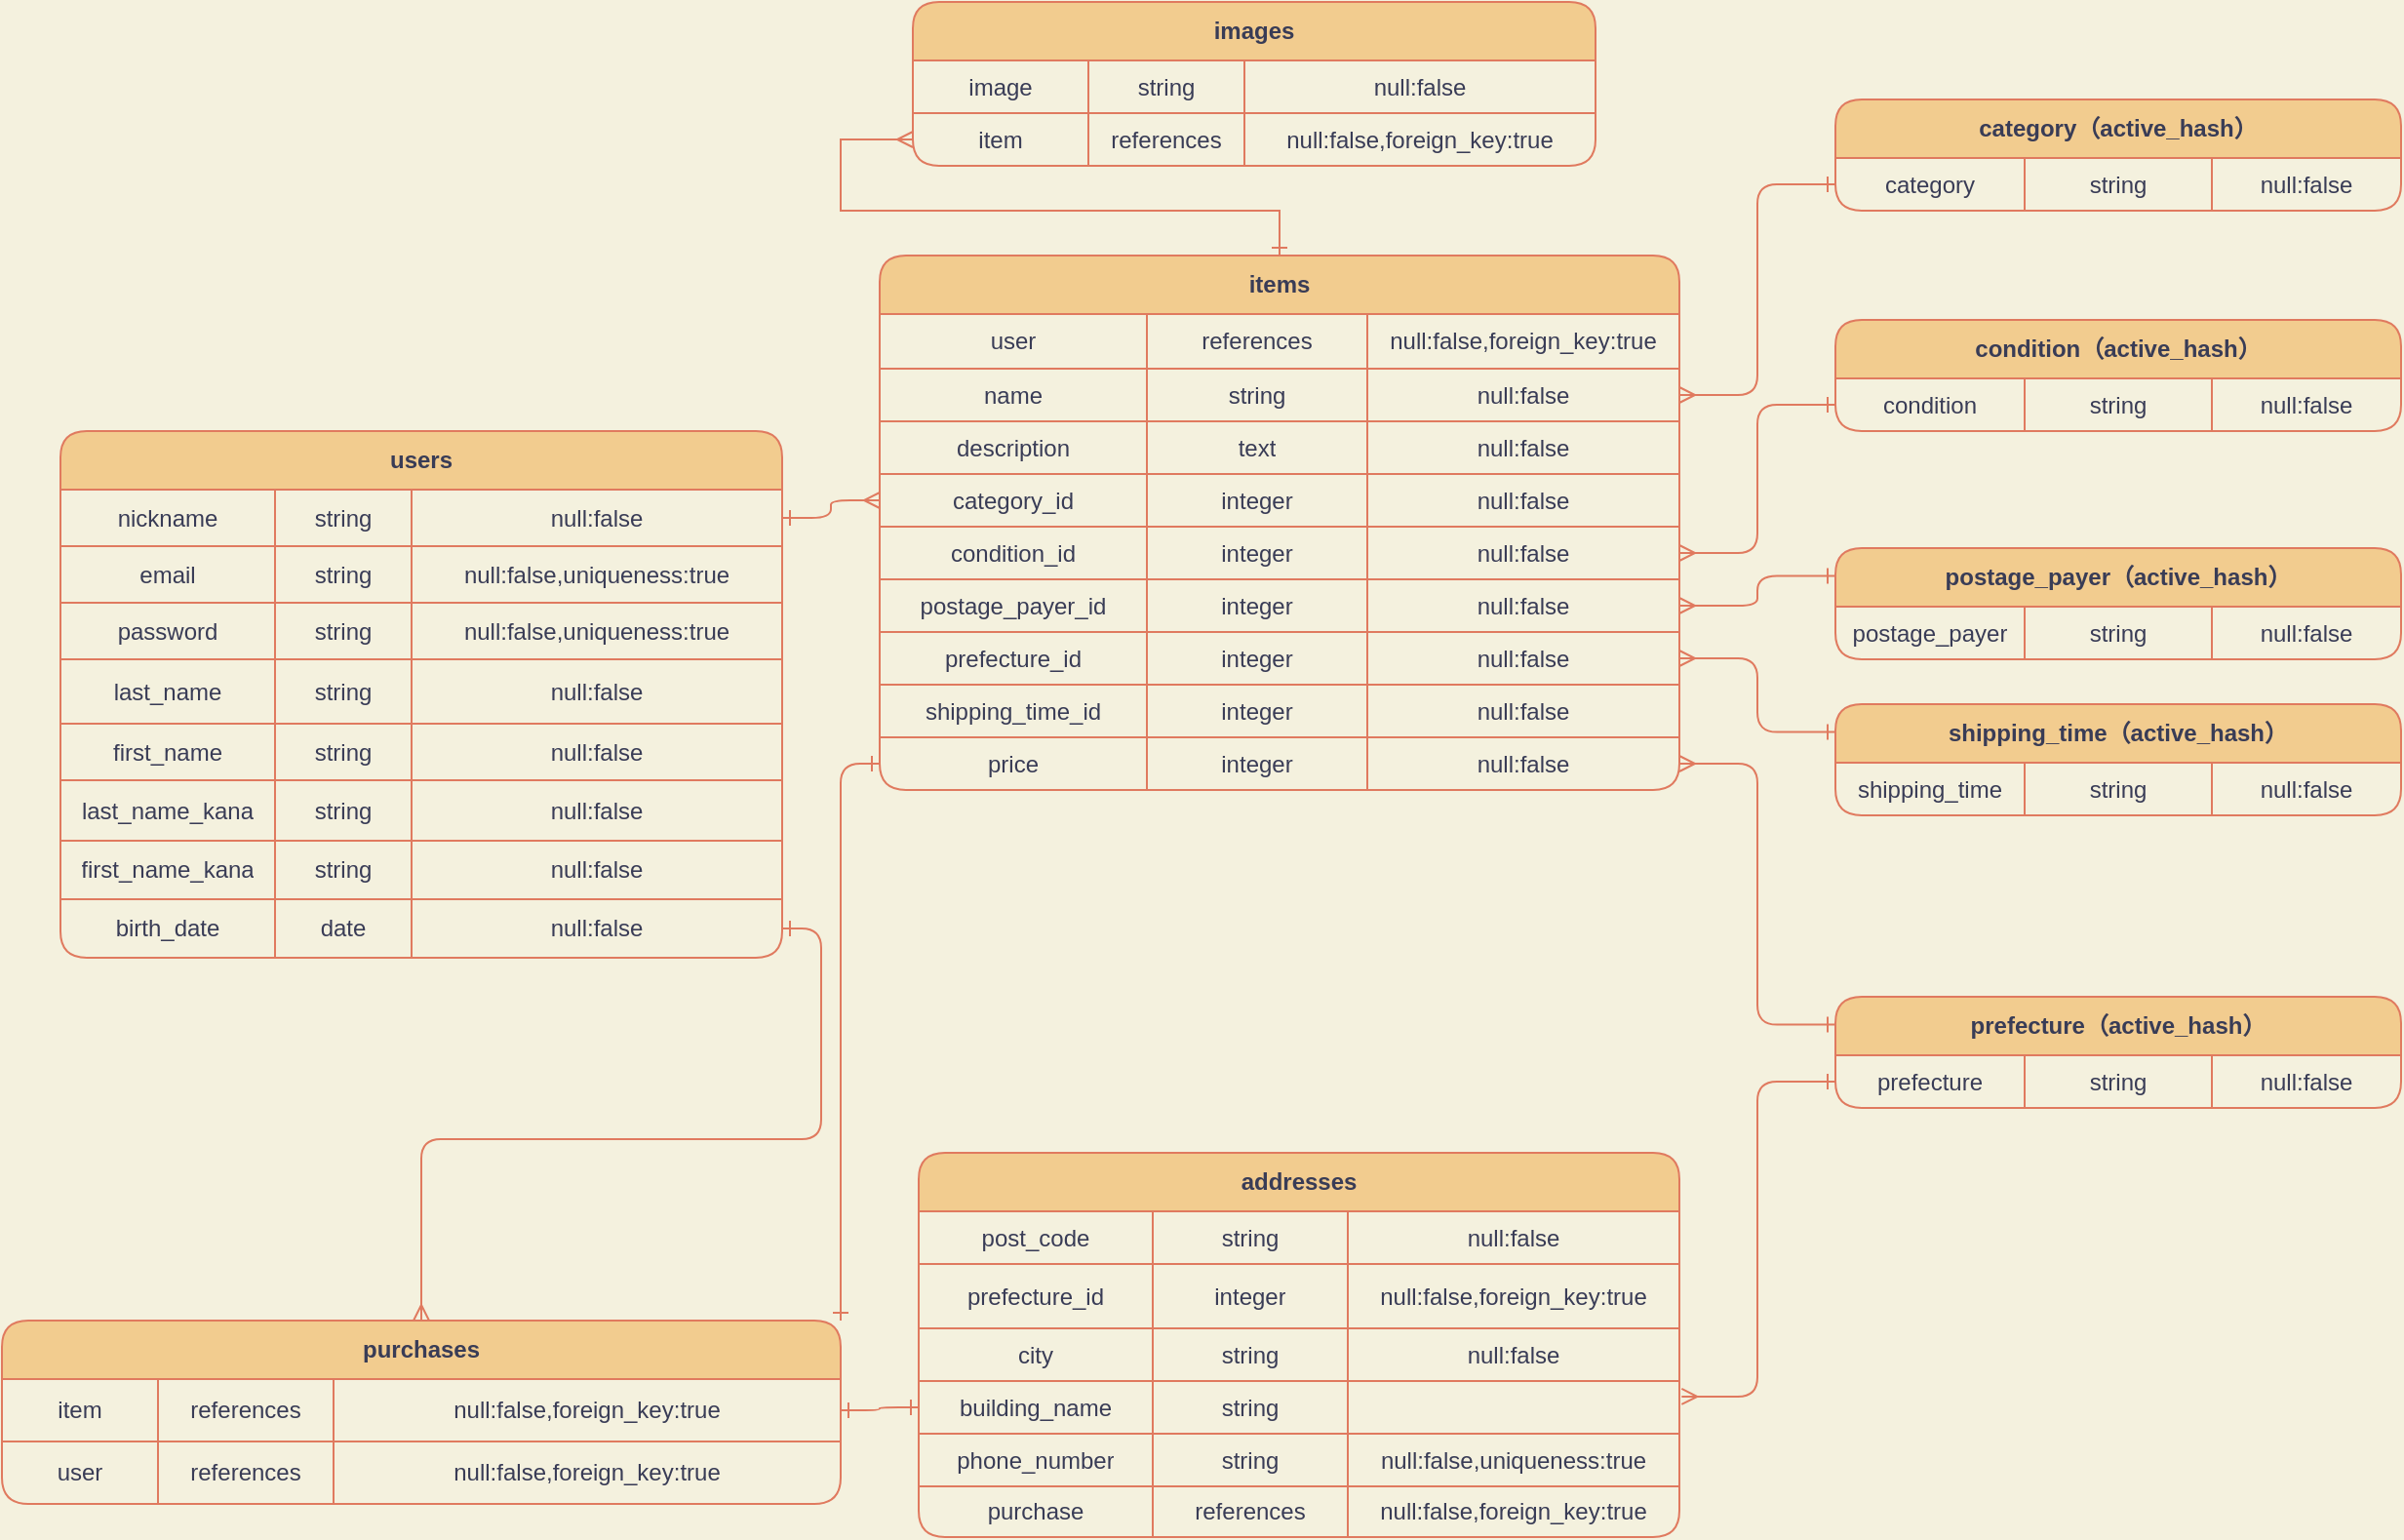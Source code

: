 <mxfile version="13.6.5">
    <diagram id="_agWnU-bZ850hKVddHnj" name="ページ1">
        <mxGraphModel dx="2507" dy="971" grid="1" gridSize="10" guides="1" tooltips="1" connect="1" arrows="1" fold="1" page="1" pageScale="1" pageWidth="827" pageHeight="1169" background="#F4F1DE" math="0" shadow="0">
            <root>
                <mxCell id="0"/>
                <mxCell id="1" parent="0"/>
                <mxCell id="269" style="edgeStyle=orthogonalEdgeStyle;rounded=1;orthogonalLoop=1;jettySize=auto;html=1;exitX=0;exitY=0.25;exitDx=0;exitDy=0;entryX=1;entryY=0.5;entryDx=0;entryDy=0;startArrow=ERone;startFill=0;endArrow=ERmany;endFill=0;labelBackgroundColor=#F4F1DE;strokeColor=#E07A5F;fontColor=#393C56;" parent="1" source="201" edge="1" target="132">
                    <mxGeometry relative="1" as="geometry">
                        <mxPoint x="827" y="443.5" as="targetPoint"/>
                    </mxGeometry>
                </mxCell>
                <mxCell id="2" value="items" style="shape=table;html=1;whiteSpace=wrap;startSize=30;container=1;collapsible=0;childLayout=tableLayout;fontStyle=1;align=center;rounded=1;fillColor=#F2CC8F;strokeColor=#E07A5F;fontColor=#393C56;" parent="1" vertex="1">
                    <mxGeometry x="430" y="210" width="410" height="274" as="geometry"/>
                </mxCell>
                <mxCell id="3" value="" style="shape=partialRectangle;html=1;whiteSpace=wrap;collapsible=0;dropTarget=0;pointerEvents=0;fillColor=none;top=0;left=0;bottom=0;right=0;points=[[0,0.5],[1,0.5]];portConstraint=eastwest;rounded=1;strokeColor=#E07A5F;fontColor=#393C56;" parent="2" vertex="1">
                    <mxGeometry y="30" width="410" height="28" as="geometry"/>
                </mxCell>
                <mxCell id="4" value="user" style="shape=partialRectangle;html=1;whiteSpace=wrap;connectable=0;fillColor=none;top=0;left=0;bottom=0;right=0;overflow=hidden;rounded=1;strokeColor=#E07A5F;fontColor=#393C56;" parent="3" vertex="1">
                    <mxGeometry width="137" height="28" as="geometry"/>
                </mxCell>
                <mxCell id="5" value="references" style="shape=partialRectangle;html=1;whiteSpace=wrap;connectable=0;fillColor=none;top=0;left=0;bottom=0;right=0;overflow=hidden;rounded=1;strokeColor=#E07A5F;fontColor=#393C56;" parent="3" vertex="1">
                    <mxGeometry x="137" width="113" height="28" as="geometry"/>
                </mxCell>
                <mxCell id="6" value="&lt;span&gt;null:false,foreign_key:true&lt;/span&gt;" style="shape=partialRectangle;html=1;whiteSpace=wrap;connectable=0;fillColor=none;top=0;left=0;bottom=0;right=0;overflow=hidden;rounded=1;strokeColor=#E07A5F;fontColor=#393C56;" parent="3" vertex="1">
                    <mxGeometry x="250" width="160" height="28" as="geometry"/>
                </mxCell>
                <mxCell id="7" value="" style="shape=partialRectangle;html=1;whiteSpace=wrap;collapsible=0;dropTarget=0;pointerEvents=0;fillColor=none;top=0;left=0;bottom=0;right=0;points=[[0,0.5],[1,0.5]];portConstraint=eastwest;rounded=1;strokeColor=#E07A5F;fontColor=#393C56;" parent="2" vertex="1">
                    <mxGeometry y="58" width="410" height="27" as="geometry"/>
                </mxCell>
                <mxCell id="8" value="name" style="shape=partialRectangle;html=1;whiteSpace=wrap;connectable=0;fillColor=none;top=0;left=0;bottom=0;right=0;overflow=hidden;rounded=1;strokeColor=#E07A5F;fontColor=#393C56;" parent="7" vertex="1">
                    <mxGeometry width="137" height="27" as="geometry"/>
                </mxCell>
                <mxCell id="9" value="string" style="shape=partialRectangle;html=1;whiteSpace=wrap;connectable=0;fillColor=none;top=0;left=0;bottom=0;right=0;overflow=hidden;rounded=1;strokeColor=#E07A5F;fontColor=#393C56;" parent="7" vertex="1">
                    <mxGeometry x="137" width="113" height="27" as="geometry"/>
                </mxCell>
                <mxCell id="10" value="null:false" style="shape=partialRectangle;html=1;whiteSpace=wrap;connectable=0;fillColor=none;top=0;left=0;bottom=0;right=0;overflow=hidden;rounded=1;strokeColor=#E07A5F;fontColor=#393C56;" parent="7" vertex="1">
                    <mxGeometry x="250" width="160" height="27" as="geometry"/>
                </mxCell>
                <mxCell id="116" value="" style="shape=partialRectangle;html=1;whiteSpace=wrap;collapsible=0;dropTarget=0;pointerEvents=0;fillColor=none;top=0;left=0;bottom=0;right=0;points=[[0,0.5],[1,0.5]];portConstraint=eastwest;rounded=1;strokeColor=#E07A5F;fontColor=#393C56;" parent="2" vertex="1">
                    <mxGeometry y="85" width="410" height="27" as="geometry"/>
                </mxCell>
                <mxCell id="117" value="description" style="shape=partialRectangle;html=1;whiteSpace=wrap;connectable=0;fillColor=none;top=0;left=0;bottom=0;right=0;overflow=hidden;rounded=1;strokeColor=#E07A5F;fontColor=#393C56;" parent="116" vertex="1">
                    <mxGeometry width="137" height="27" as="geometry"/>
                </mxCell>
                <mxCell id="118" value="text" style="shape=partialRectangle;html=1;whiteSpace=wrap;connectable=0;fillColor=none;top=0;left=0;bottom=0;right=0;overflow=hidden;rounded=1;strokeColor=#E07A5F;fontColor=#393C56;" parent="116" vertex="1">
                    <mxGeometry x="137" width="113" height="27" as="geometry"/>
                </mxCell>
                <mxCell id="119" value="null:false" style="shape=partialRectangle;html=1;whiteSpace=wrap;connectable=0;fillColor=none;top=0;left=0;bottom=0;right=0;overflow=hidden;rounded=1;strokeColor=#E07A5F;fontColor=#393C56;" parent="116" vertex="1">
                    <mxGeometry x="250" width="160" height="27" as="geometry"/>
                </mxCell>
                <mxCell id="124" value="" style="shape=partialRectangle;html=1;whiteSpace=wrap;collapsible=0;dropTarget=0;pointerEvents=0;fillColor=none;top=0;left=0;bottom=0;right=0;points=[[0,0.5],[1,0.5]];portConstraint=eastwest;rounded=1;strokeColor=#E07A5F;fontColor=#393C56;" parent="2" vertex="1">
                    <mxGeometry y="112" width="410" height="27" as="geometry"/>
                </mxCell>
                <mxCell id="125" value="category_id" style="shape=partialRectangle;html=1;whiteSpace=wrap;connectable=0;fillColor=none;top=0;left=0;bottom=0;right=0;overflow=hidden;rounded=1;strokeColor=#E07A5F;fontColor=#393C56;" parent="124" vertex="1">
                    <mxGeometry width="137" height="27" as="geometry"/>
                </mxCell>
                <mxCell id="126" value="integer" style="shape=partialRectangle;html=1;whiteSpace=wrap;connectable=0;fillColor=none;top=0;left=0;bottom=0;right=0;overflow=hidden;rounded=1;strokeColor=#E07A5F;fontColor=#393C56;" parent="124" vertex="1">
                    <mxGeometry x="137" width="113" height="27" as="geometry"/>
                </mxCell>
                <mxCell id="127" value="null:false" style="shape=partialRectangle;html=1;whiteSpace=wrap;connectable=0;fillColor=none;top=0;left=0;bottom=0;right=0;overflow=hidden;rounded=1;strokeColor=#E07A5F;fontColor=#393C56;" parent="124" vertex="1">
                    <mxGeometry x="250" width="160" height="27" as="geometry"/>
                </mxCell>
                <mxCell id="128" value="" style="shape=partialRectangle;html=1;whiteSpace=wrap;collapsible=0;dropTarget=0;pointerEvents=0;fillColor=none;top=0;left=0;bottom=0;right=0;points=[[0,0.5],[1,0.5]];portConstraint=eastwest;rounded=1;strokeColor=#E07A5F;fontColor=#393C56;" parent="2" vertex="1">
                    <mxGeometry y="139" width="410" height="27" as="geometry"/>
                </mxCell>
                <mxCell id="129" value="condition_id" style="shape=partialRectangle;html=1;whiteSpace=wrap;connectable=0;fillColor=none;top=0;left=0;bottom=0;right=0;overflow=hidden;rounded=1;strokeColor=#E07A5F;fontColor=#393C56;" parent="128" vertex="1">
                    <mxGeometry width="137" height="27" as="geometry"/>
                </mxCell>
                <mxCell id="130" value="integer" style="shape=partialRectangle;html=1;whiteSpace=wrap;connectable=0;fillColor=none;top=0;left=0;bottom=0;right=0;overflow=hidden;rounded=1;strokeColor=#E07A5F;fontColor=#393C56;" parent="128" vertex="1">
                    <mxGeometry x="137" width="113" height="27" as="geometry"/>
                </mxCell>
                <mxCell id="131" value="null:false" style="shape=partialRectangle;html=1;whiteSpace=wrap;connectable=0;fillColor=none;top=0;left=0;bottom=0;right=0;overflow=hidden;rounded=1;strokeColor=#E07A5F;fontColor=#393C56;" parent="128" vertex="1">
                    <mxGeometry x="250" width="160" height="27" as="geometry"/>
                </mxCell>
                <mxCell id="132" value="" style="shape=partialRectangle;html=1;whiteSpace=wrap;collapsible=0;dropTarget=0;pointerEvents=0;fillColor=none;top=0;left=0;bottom=0;right=0;points=[[0,0.5],[1,0.5]];portConstraint=eastwest;rounded=1;strokeColor=#E07A5F;fontColor=#393C56;" parent="2" vertex="1">
                    <mxGeometry y="166" width="410" height="27" as="geometry"/>
                </mxCell>
                <mxCell id="133" value="postage_payer_id" style="shape=partialRectangle;html=1;whiteSpace=wrap;connectable=0;fillColor=none;top=0;left=0;bottom=0;right=0;overflow=hidden;rounded=1;strokeColor=#E07A5F;fontColor=#393C56;" parent="132" vertex="1">
                    <mxGeometry width="137" height="27" as="geometry"/>
                </mxCell>
                <mxCell id="134" value="integer" style="shape=partialRectangle;html=1;whiteSpace=wrap;connectable=0;fillColor=none;top=0;left=0;bottom=0;right=0;overflow=hidden;rounded=1;strokeColor=#E07A5F;fontColor=#393C56;" parent="132" vertex="1">
                    <mxGeometry x="137" width="113" height="27" as="geometry"/>
                </mxCell>
                <mxCell id="135" value="null:false" style="shape=partialRectangle;html=1;whiteSpace=wrap;connectable=0;fillColor=none;top=0;left=0;bottom=0;right=0;overflow=hidden;rounded=1;strokeColor=#E07A5F;fontColor=#393C56;" parent="132" vertex="1">
                    <mxGeometry x="250" width="160" height="27" as="geometry"/>
                </mxCell>
                <mxCell id="136" value="" style="shape=partialRectangle;html=1;whiteSpace=wrap;collapsible=0;dropTarget=0;pointerEvents=0;fillColor=none;top=0;left=0;bottom=0;right=0;points=[[0,0.5],[1,0.5]];portConstraint=eastwest;rounded=1;strokeColor=#E07A5F;fontColor=#393C56;" parent="2" vertex="1">
                    <mxGeometry y="193" width="410" height="27" as="geometry"/>
                </mxCell>
                <mxCell id="137" value="prefecture_id" style="shape=partialRectangle;html=1;whiteSpace=wrap;connectable=0;fillColor=none;top=0;left=0;bottom=0;right=0;overflow=hidden;rounded=1;strokeColor=#E07A5F;fontColor=#393C56;" parent="136" vertex="1">
                    <mxGeometry width="137" height="27" as="geometry"/>
                </mxCell>
                <mxCell id="138" value="integer" style="shape=partialRectangle;html=1;whiteSpace=wrap;connectable=0;fillColor=none;top=0;left=0;bottom=0;right=0;overflow=hidden;rounded=1;strokeColor=#E07A5F;fontColor=#393C56;" parent="136" vertex="1">
                    <mxGeometry x="137" width="113" height="27" as="geometry"/>
                </mxCell>
                <mxCell id="139" value="null:false" style="shape=partialRectangle;html=1;whiteSpace=wrap;connectable=0;fillColor=none;top=0;left=0;bottom=0;right=0;overflow=hidden;rounded=1;strokeColor=#E07A5F;fontColor=#393C56;" parent="136" vertex="1">
                    <mxGeometry x="250" width="160" height="27" as="geometry"/>
                </mxCell>
                <mxCell id="140" value="" style="shape=partialRectangle;html=1;whiteSpace=wrap;collapsible=0;dropTarget=0;pointerEvents=0;fillColor=none;top=0;left=0;bottom=0;right=0;points=[[0,0.5],[1,0.5]];portConstraint=eastwest;rounded=1;strokeColor=#E07A5F;fontColor=#393C56;" parent="2" vertex="1">
                    <mxGeometry y="220" width="410" height="27" as="geometry"/>
                </mxCell>
                <mxCell id="141" value="shipping_time_id" style="shape=partialRectangle;html=1;whiteSpace=wrap;connectable=0;fillColor=none;top=0;left=0;bottom=0;right=0;overflow=hidden;rounded=1;strokeColor=#E07A5F;fontColor=#393C56;" parent="140" vertex="1">
                    <mxGeometry width="137" height="27" as="geometry"/>
                </mxCell>
                <mxCell id="142" value="integer" style="shape=partialRectangle;html=1;whiteSpace=wrap;connectable=0;fillColor=none;top=0;left=0;bottom=0;right=0;overflow=hidden;rounded=1;strokeColor=#E07A5F;fontColor=#393C56;" parent="140" vertex="1">
                    <mxGeometry x="137" width="113" height="27" as="geometry"/>
                </mxCell>
                <mxCell id="143" value="null:false" style="shape=partialRectangle;html=1;whiteSpace=wrap;connectable=0;fillColor=none;top=0;left=0;bottom=0;right=0;overflow=hidden;rounded=1;strokeColor=#E07A5F;fontColor=#393C56;" parent="140" vertex="1">
                    <mxGeometry x="250" width="160" height="27" as="geometry"/>
                </mxCell>
                <mxCell id="144" value="" style="shape=partialRectangle;html=1;whiteSpace=wrap;collapsible=0;dropTarget=0;pointerEvents=0;fillColor=none;top=0;left=0;bottom=0;right=0;points=[[0,0.5],[1,0.5]];portConstraint=eastwest;rounded=1;strokeColor=#E07A5F;fontColor=#393C56;" parent="2" vertex="1">
                    <mxGeometry y="247" width="410" height="27" as="geometry"/>
                </mxCell>
                <mxCell id="145" value="price" style="shape=partialRectangle;html=1;whiteSpace=wrap;connectable=0;fillColor=none;top=0;left=0;bottom=0;right=0;overflow=hidden;rounded=1;strokeColor=#E07A5F;fontColor=#393C56;" parent="144" vertex="1">
                    <mxGeometry width="137" height="27" as="geometry"/>
                </mxCell>
                <mxCell id="146" value="integer" style="shape=partialRectangle;html=1;whiteSpace=wrap;connectable=0;fillColor=none;top=0;left=0;bottom=0;right=0;overflow=hidden;rounded=1;strokeColor=#E07A5F;fontColor=#393C56;" parent="144" vertex="1">
                    <mxGeometry x="137" width="113" height="27" as="geometry"/>
                </mxCell>
                <mxCell id="147" value="null:false" style="shape=partialRectangle;html=1;whiteSpace=wrap;connectable=0;fillColor=none;top=0;left=0;bottom=0;right=0;overflow=hidden;rounded=1;strokeColor=#E07A5F;fontColor=#393C56;" parent="144" vertex="1">
                    <mxGeometry x="250" width="160" height="27" as="geometry"/>
                </mxCell>
                <mxCell id="165" value="addresses" style="shape=table;html=1;whiteSpace=wrap;startSize=30;container=1;collapsible=0;childLayout=tableLayout;fontStyle=1;align=center;rounded=1;fillColor=#F2CC8F;strokeColor=#E07A5F;fontColor=#393C56;" parent="1" vertex="1">
                    <mxGeometry x="450" y="670" width="390" height="197" as="geometry"/>
                </mxCell>
                <mxCell id="166" value="" style="shape=partialRectangle;html=1;whiteSpace=wrap;collapsible=0;dropTarget=0;pointerEvents=0;fillColor=none;top=0;left=0;bottom=0;right=0;points=[[0,0.5],[1,0.5]];portConstraint=eastwest;rounded=1;strokeColor=#E07A5F;fontColor=#393C56;" parent="165" vertex="1">
                    <mxGeometry y="30" width="390" height="27" as="geometry"/>
                </mxCell>
                <mxCell id="167" value="post_code" style="shape=partialRectangle;html=1;whiteSpace=wrap;connectable=0;fillColor=none;top=0;left=0;bottom=0;right=0;overflow=hidden;rounded=1;strokeColor=#E07A5F;fontColor=#393C56;" parent="166" vertex="1">
                    <mxGeometry width="120" height="27" as="geometry"/>
                </mxCell>
                <mxCell id="168" value="string" style="shape=partialRectangle;html=1;whiteSpace=wrap;connectable=0;fillColor=none;top=0;left=0;bottom=0;right=0;overflow=hidden;rounded=1;strokeColor=#E07A5F;fontColor=#393C56;" parent="166" vertex="1">
                    <mxGeometry x="120" width="100" height="27" as="geometry"/>
                </mxCell>
                <mxCell id="169" value="null:false" style="shape=partialRectangle;html=1;whiteSpace=wrap;connectable=0;fillColor=none;top=0;left=0;bottom=0;right=0;overflow=hidden;rounded=1;strokeColor=#E07A5F;fontColor=#393C56;" parent="166" vertex="1">
                    <mxGeometry x="220" width="170" height="27" as="geometry"/>
                </mxCell>
                <mxCell id="170" value="" style="shape=partialRectangle;html=1;whiteSpace=wrap;collapsible=0;dropTarget=0;pointerEvents=0;fillColor=none;top=0;left=0;bottom=0;right=0;points=[[0,0.5],[1,0.5]];portConstraint=eastwest;rounded=1;strokeColor=#E07A5F;fontColor=#393C56;" parent="165" vertex="1">
                    <mxGeometry y="57" width="390" height="33" as="geometry"/>
                </mxCell>
                <mxCell id="171" value="prefecture_id" style="shape=partialRectangle;html=1;whiteSpace=wrap;connectable=0;fillColor=none;top=0;left=0;bottom=0;right=0;overflow=hidden;rounded=1;strokeColor=#E07A5F;fontColor=#393C56;" parent="170" vertex="1">
                    <mxGeometry width="120" height="33" as="geometry"/>
                </mxCell>
                <mxCell id="172" value="integer" style="shape=partialRectangle;html=1;whiteSpace=wrap;connectable=0;fillColor=none;top=0;left=0;bottom=0;right=0;overflow=hidden;rounded=1;strokeColor=#E07A5F;fontColor=#393C56;" parent="170" vertex="1">
                    <mxGeometry x="120" width="100" height="33" as="geometry"/>
                </mxCell>
                <mxCell id="173" value="&lt;span style=&quot;font-family: &amp;#34;helvetica&amp;#34;&quot;&gt;null:false,foreign_key:true&lt;/span&gt;" style="shape=partialRectangle;html=1;whiteSpace=wrap;connectable=0;fillColor=none;top=0;left=0;bottom=0;right=0;overflow=hidden;rounded=1;strokeColor=#E07A5F;fontColor=#393C56;" parent="170" vertex="1">
                    <mxGeometry x="220" width="170" height="33" as="geometry"/>
                </mxCell>
                <mxCell id="174" value="" style="shape=partialRectangle;html=1;whiteSpace=wrap;collapsible=0;dropTarget=0;pointerEvents=0;fillColor=none;top=0;left=0;bottom=0;right=0;points=[[0,0.5],[1,0.5]];portConstraint=eastwest;rounded=1;strokeColor=#E07A5F;fontColor=#393C56;" parent="165" vertex="1">
                    <mxGeometry y="90" width="390" height="27" as="geometry"/>
                </mxCell>
                <mxCell id="175" value="city" style="shape=partialRectangle;html=1;whiteSpace=wrap;connectable=0;fillColor=none;top=0;left=0;bottom=0;right=0;overflow=hidden;rounded=1;strokeColor=#E07A5F;fontColor=#393C56;" parent="174" vertex="1">
                    <mxGeometry width="120" height="27" as="geometry"/>
                </mxCell>
                <mxCell id="176" value="string" style="shape=partialRectangle;html=1;whiteSpace=wrap;connectable=0;fillColor=none;top=0;left=0;bottom=0;right=0;overflow=hidden;rounded=1;strokeColor=#E07A5F;fontColor=#393C56;" parent="174" vertex="1">
                    <mxGeometry x="120" width="100" height="27" as="geometry"/>
                </mxCell>
                <mxCell id="177" value="null:false" style="shape=partialRectangle;html=1;whiteSpace=wrap;connectable=0;fillColor=none;top=0;left=0;bottom=0;right=0;overflow=hidden;rounded=1;strokeColor=#E07A5F;fontColor=#393C56;" parent="174" vertex="1">
                    <mxGeometry x="220" width="170" height="27" as="geometry"/>
                </mxCell>
                <mxCell id="216" value="" style="shape=partialRectangle;html=1;whiteSpace=wrap;collapsible=0;dropTarget=0;pointerEvents=0;fillColor=none;top=0;left=0;bottom=0;right=0;points=[[0,0.5],[1,0.5]];portConstraint=eastwest;rounded=1;strokeColor=#E07A5F;fontColor=#393C56;" parent="165" vertex="1">
                    <mxGeometry y="117" width="390" height="27" as="geometry"/>
                </mxCell>
                <mxCell id="217" value="building_name" style="shape=partialRectangle;html=1;whiteSpace=wrap;connectable=0;fillColor=none;top=0;left=0;bottom=0;right=0;overflow=hidden;rounded=1;strokeColor=#E07A5F;fontColor=#393C56;" parent="216" vertex="1">
                    <mxGeometry width="120" height="27" as="geometry"/>
                </mxCell>
                <mxCell id="218" value="string" style="shape=partialRectangle;html=1;whiteSpace=wrap;connectable=0;fillColor=none;top=0;left=0;bottom=0;right=0;overflow=hidden;rounded=1;strokeColor=#E07A5F;fontColor=#393C56;" parent="216" vertex="1">
                    <mxGeometry x="120" width="100" height="27" as="geometry"/>
                </mxCell>
                <mxCell id="219" value="" style="shape=partialRectangle;html=1;whiteSpace=wrap;connectable=0;fillColor=none;top=0;left=0;bottom=0;right=0;overflow=hidden;rounded=1;strokeColor=#E07A5F;fontColor=#393C56;" parent="216" vertex="1">
                    <mxGeometry x="220" width="170" height="27" as="geometry"/>
                </mxCell>
                <mxCell id="237" value="" style="shape=partialRectangle;html=1;whiteSpace=wrap;collapsible=0;dropTarget=0;pointerEvents=0;fillColor=none;top=0;left=0;bottom=0;right=0;points=[[0,0.5],[1,0.5]];portConstraint=eastwest;rounded=1;strokeColor=#E07A5F;fontColor=#393C56;" parent="165" vertex="1">
                    <mxGeometry y="144" width="390" height="27" as="geometry"/>
                </mxCell>
                <mxCell id="238" value="phone_number" style="shape=partialRectangle;html=1;whiteSpace=wrap;connectable=0;fillColor=none;top=0;left=0;bottom=0;right=0;overflow=hidden;rounded=1;strokeColor=#E07A5F;fontColor=#393C56;" parent="237" vertex="1">
                    <mxGeometry width="120" height="27" as="geometry"/>
                </mxCell>
                <mxCell id="239" value="string" style="shape=partialRectangle;html=1;whiteSpace=wrap;connectable=0;fillColor=none;top=0;left=0;bottom=0;right=0;overflow=hidden;rounded=1;strokeColor=#E07A5F;fontColor=#393C56;" parent="237" vertex="1">
                    <mxGeometry x="120" width="100" height="27" as="geometry"/>
                </mxCell>
                <mxCell id="240" value="&lt;span&gt;null:false,uniqueness:true&lt;/span&gt;" style="shape=partialRectangle;html=1;whiteSpace=wrap;connectable=0;fillColor=none;top=0;left=0;bottom=0;right=0;overflow=hidden;rounded=1;strokeColor=#E07A5F;fontColor=#393C56;" parent="237" vertex="1">
                    <mxGeometry x="220" width="170" height="27" as="geometry"/>
                </mxCell>
                <mxCell id="241" value="" style="shape=partialRectangle;html=1;whiteSpace=wrap;collapsible=0;dropTarget=0;pointerEvents=0;fillColor=none;top=0;left=0;bottom=0;right=0;points=[[0,0.5],[1,0.5]];portConstraint=eastwest;rounded=1;strokeColor=#E07A5F;fontColor=#393C56;" parent="165" vertex="1">
                    <mxGeometry y="171" width="390" height="26" as="geometry"/>
                </mxCell>
                <mxCell id="242" value="purchase" style="shape=partialRectangle;html=1;whiteSpace=wrap;connectable=0;fillColor=none;top=0;left=0;bottom=0;right=0;overflow=hidden;rounded=1;strokeColor=#E07A5F;fontColor=#393C56;" parent="241" vertex="1">
                    <mxGeometry width="120" height="26" as="geometry"/>
                </mxCell>
                <mxCell id="243" value="references" style="shape=partialRectangle;html=1;whiteSpace=wrap;connectable=0;fillColor=none;top=0;left=0;bottom=0;right=0;overflow=hidden;rounded=1;strokeColor=#E07A5F;fontColor=#393C56;" parent="241" vertex="1">
                    <mxGeometry x="120" width="100" height="26" as="geometry"/>
                </mxCell>
                <mxCell id="244" value="&lt;span&gt;null:false,foreign_key:true&lt;/span&gt;" style="shape=partialRectangle;html=1;whiteSpace=wrap;connectable=0;fillColor=none;top=0;left=0;bottom=0;right=0;overflow=hidden;rounded=1;strokeColor=#E07A5F;fontColor=#393C56;" parent="241" vertex="1">
                    <mxGeometry x="220" width="170" height="26" as="geometry"/>
                </mxCell>
                <mxCell id="270" style="edgeStyle=orthogonalEdgeStyle;rounded=1;orthogonalLoop=1;jettySize=auto;html=1;exitX=0;exitY=0.25;exitDx=0;exitDy=0;entryX=1;entryY=0.5;entryDx=0;entryDy=0;startArrow=ERone;startFill=0;endArrow=ERmany;endFill=0;labelBackgroundColor=#F4F1DE;strokeColor=#E07A5F;fontColor=#393C56;" parent="1" source="211" target="136" edge="1">
                    <mxGeometry relative="1" as="geometry"/>
                </mxCell>
                <mxCell id="268" style="edgeStyle=orthogonalEdgeStyle;rounded=1;orthogonalLoop=1;jettySize=auto;html=1;exitX=0;exitY=0.25;exitDx=0;exitDy=0;entryX=1;entryY=0.5;entryDx=0;entryDy=0;startArrow=ERone;startFill=0;endArrow=ERmany;endFill=0;labelBackgroundColor=#F4F1DE;strokeColor=#E07A5F;fontColor=#393C56;" parent="1" source="206" target="144" edge="1">
                    <mxGeometry relative="1" as="geometry"/>
                </mxCell>
                <mxCell id="252" style="edgeStyle=orthogonalEdgeStyle;orthogonalLoop=1;jettySize=auto;html=1;exitX=0;exitY=0.5;exitDx=0;exitDy=0;entryX=1.003;entryY=0.296;entryDx=0;entryDy=0;entryPerimeter=0;startArrow=ERone;startFill=0;endArrow=ERmany;endFill=0;labelBackgroundColor=#F4F1DE;strokeColor=#E07A5F;fontColor=#393C56;" parent="1" source="207" target="216" edge="1">
                    <mxGeometry relative="1" as="geometry"/>
                </mxCell>
                <mxCell id="256" style="edgeStyle=orthogonalEdgeStyle;orthogonalLoop=1;jettySize=auto;html=1;exitX=0;exitY=0.5;exitDx=0;exitDy=0;startArrow=ERone;startFill=0;endArrow=ERmany;endFill=0;labelBackgroundColor=#F4F1DE;strokeColor=#E07A5F;fontColor=#393C56;" parent="1" source="179" target="7" edge="1">
                    <mxGeometry relative="1" as="geometry"/>
                </mxCell>
                <mxCell id="456" style="edgeStyle=orthogonalEdgeStyle;rounded=0;orthogonalLoop=1;jettySize=auto;html=1;exitX=0.5;exitY=0;exitDx=0;exitDy=0;entryX=0;entryY=0.5;entryDx=0;entryDy=0;startArrow=ERone;startFill=0;endArrow=ERmany;endFill=0;labelBackgroundColor=#F4F1DE;strokeColor=#E07A5F;fontColor=#393C56;" edge="1" parent="1" source="2" target="448">
                    <mxGeometry relative="1" as="geometry"/>
                </mxCell>
                <mxCell id="258" style="edgeStyle=orthogonalEdgeStyle;orthogonalLoop=1;jettySize=auto;html=1;exitX=0;exitY=0.5;exitDx=0;exitDy=0;entryX=1;entryY=0.5;entryDx=0;entryDy=0;startArrow=ERone;startFill=0;endArrow=ERmany;endFill=0;labelBackgroundColor=#F4F1DE;strokeColor=#E07A5F;fontColor=#393C56;" parent="1" source="197" target="128" edge="1">
                    <mxGeometry relative="1" as="geometry"/>
                </mxCell>
                <mxCell id="259" style="edgeStyle=orthogonalEdgeStyle;orthogonalLoop=1;jettySize=auto;html=1;exitX=1;exitY=0.5;exitDx=0;exitDy=0;entryX=0;entryY=0.5;entryDx=0;entryDy=0;startArrow=ERone;startFill=0;endArrow=ERmany;endFill=0;labelBackgroundColor=#F4F1DE;strokeColor=#E07A5F;fontColor=#393C56;" parent="1" source="29" target="124" edge="1">
                    <mxGeometry relative="1" as="geometry"/>
                </mxCell>
                <mxCell id="265" style="edgeStyle=orthogonalEdgeStyle;rounded=1;orthogonalLoop=1;jettySize=auto;html=1;exitX=1;exitY=0.5;exitDx=0;exitDy=0;startArrow=ERone;startFill=0;endArrow=ERone;endFill=0;labelBackgroundColor=#F4F1DE;strokeColor=#E07A5F;fontColor=#393C56;" parent="1" source="16" target="216" edge="1">
                    <mxGeometry relative="1" as="geometry"/>
                </mxCell>
                <mxCell id="267" style="edgeStyle=orthogonalEdgeStyle;rounded=1;orthogonalLoop=1;jettySize=auto;html=1;exitX=1;exitY=0.5;exitDx=0;exitDy=0;entryX=0.5;entryY=0;entryDx=0;entryDy=0;startArrow=ERone;startFill=0;endArrow=ERmany;endFill=0;labelBackgroundColor=#F4F1DE;strokeColor=#E07A5F;fontColor=#393C56;" parent="1" source="78" target="15" edge="1">
                    <mxGeometry relative="1" as="geometry"/>
                </mxCell>
                <mxCell id="206" value="prefecture（active_hash）" style="shape=table;html=1;whiteSpace=wrap;startSize=30;container=1;collapsible=0;childLayout=tableLayout;fontStyle=1;align=center;rounded=1;fillColor=#F2CC8F;strokeColor=#E07A5F;fontColor=#393C56;" parent="1" vertex="1">
                    <mxGeometry x="920" y="590" width="290" height="57" as="geometry"/>
                </mxCell>
                <mxCell id="207" value="" style="shape=partialRectangle;html=1;whiteSpace=wrap;collapsible=0;dropTarget=0;pointerEvents=0;fillColor=none;top=0;left=0;bottom=0;right=0;points=[[0,0.5],[1,0.5]];portConstraint=eastwest;rounded=1;strokeColor=#E07A5F;fontColor=#393C56;" parent="206" vertex="1">
                    <mxGeometry y="30" width="290" height="27" as="geometry"/>
                </mxCell>
                <mxCell id="208" value="prefecture" style="shape=partialRectangle;html=1;whiteSpace=wrap;connectable=0;fillColor=none;top=0;left=0;bottom=0;right=0;overflow=hidden;rounded=1;strokeColor=#E07A5F;fontColor=#393C56;" parent="207" vertex="1">
                    <mxGeometry width="97" height="27" as="geometry"/>
                </mxCell>
                <mxCell id="209" value="string" style="shape=partialRectangle;html=1;whiteSpace=wrap;connectable=0;fillColor=none;top=0;left=0;bottom=0;right=0;overflow=hidden;rounded=1;strokeColor=#E07A5F;fontColor=#393C56;" parent="207" vertex="1">
                    <mxGeometry x="97" width="96" height="27" as="geometry"/>
                </mxCell>
                <mxCell id="210" value="null:false" style="shape=partialRectangle;html=1;whiteSpace=wrap;connectable=0;fillColor=none;top=0;left=0;bottom=0;right=0;overflow=hidden;rounded=1;strokeColor=#E07A5F;fontColor=#393C56;" parent="207" vertex="1">
                    <mxGeometry x="193" width="97" height="27" as="geometry"/>
                </mxCell>
                <mxCell id="273" style="edgeStyle=orthogonalEdgeStyle;rounded=1;orthogonalLoop=1;jettySize=auto;html=1;exitX=0;exitY=0.5;exitDx=0;exitDy=0;entryX=1;entryY=0;entryDx=0;entryDy=0;startArrow=ERone;startFill=0;endArrow=ERone;endFill=0;labelBackgroundColor=#F4F1DE;strokeColor=#E07A5F;fontColor=#393C56;" parent="1" source="144" target="15" edge="1">
                    <mxGeometry relative="1" as="geometry"/>
                </mxCell>
                <mxCell id="443" value="images" style="shape=table;html=1;whiteSpace=wrap;startSize=30;container=1;collapsible=0;childLayout=tableLayout;fontStyle=1;align=center;rounded=1;fillColor=#F2CC8F;strokeColor=#E07A5F;fontColor=#393C56;" vertex="1" parent="1">
                    <mxGeometry x="447" y="80" width="350" height="84" as="geometry"/>
                </mxCell>
                <mxCell id="444" value="" style="shape=partialRectangle;html=1;whiteSpace=wrap;collapsible=0;dropTarget=0;pointerEvents=0;fillColor=none;top=0;left=0;bottom=0;right=0;points=[[0,0.5],[1,0.5]];portConstraint=eastwest;rounded=1;strokeColor=#E07A5F;fontColor=#393C56;" vertex="1" parent="443">
                    <mxGeometry y="30" width="350" height="27" as="geometry"/>
                </mxCell>
                <mxCell id="445" value="image" style="shape=partialRectangle;html=1;whiteSpace=wrap;connectable=0;fillColor=none;top=0;left=0;bottom=0;right=0;overflow=hidden;rounded=1;strokeColor=#E07A5F;fontColor=#393C56;" vertex="1" parent="444">
                    <mxGeometry width="90" height="27" as="geometry"/>
                </mxCell>
                <mxCell id="446" value="string" style="shape=partialRectangle;html=1;whiteSpace=wrap;connectable=0;fillColor=none;top=0;left=0;bottom=0;right=0;overflow=hidden;rounded=1;strokeColor=#E07A5F;fontColor=#393C56;" vertex="1" parent="444">
                    <mxGeometry x="90" width="80" height="27" as="geometry"/>
                </mxCell>
                <mxCell id="447" value="null:false" style="shape=partialRectangle;html=1;whiteSpace=wrap;connectable=0;fillColor=none;top=0;left=0;bottom=0;right=0;overflow=hidden;rounded=1;strokeColor=#E07A5F;fontColor=#393C56;" vertex="1" parent="444">
                    <mxGeometry x="170" width="180" height="27" as="geometry"/>
                </mxCell>
                <mxCell id="448" value="" style="shape=partialRectangle;html=1;whiteSpace=wrap;collapsible=0;dropTarget=0;pointerEvents=0;fillColor=none;top=0;left=0;bottom=0;right=0;points=[[0,0.5],[1,0.5]];portConstraint=eastwest;rounded=1;strokeColor=#E07A5F;fontColor=#393C56;" vertex="1" parent="443">
                    <mxGeometry y="57" width="350" height="27" as="geometry"/>
                </mxCell>
                <mxCell id="449" value="item" style="shape=partialRectangle;html=1;whiteSpace=wrap;connectable=0;fillColor=none;top=0;left=0;bottom=0;right=0;overflow=hidden;rounded=1;strokeColor=#E07A5F;fontColor=#393C56;" vertex="1" parent="448">
                    <mxGeometry width="90" height="27" as="geometry"/>
                </mxCell>
                <mxCell id="450" value="references" style="shape=partialRectangle;html=1;whiteSpace=wrap;connectable=0;fillColor=none;top=0;left=0;bottom=0;right=0;overflow=hidden;rounded=1;strokeColor=#E07A5F;fontColor=#393C56;" vertex="1" parent="448">
                    <mxGeometry x="90" width="80" height="27" as="geometry"/>
                </mxCell>
                <mxCell id="451" value="&lt;span&gt;null:false,foreign_key:true&lt;br&gt;&lt;/span&gt;" style="shape=partialRectangle;html=1;whiteSpace=wrap;connectable=0;fillColor=none;top=0;left=0;bottom=0;right=0;overflow=hidden;rounded=1;strokeColor=#E07A5F;fontColor=#393C56;" vertex="1" parent="448">
                    <mxGeometry x="170" width="180" height="27" as="geometry"/>
                </mxCell>
                <mxCell id="15" value="purchases" style="shape=table;html=1;whiteSpace=wrap;startSize=30;container=1;collapsible=0;childLayout=tableLayout;fontStyle=1;align=center;rounded=1;fillColor=#F2CC8F;strokeColor=#E07A5F;fontColor=#393C56;" parent="1" vertex="1">
                    <mxGeometry x="-20" y="756" width="430" height="94" as="geometry"/>
                </mxCell>
                <mxCell id="16" value="" style="shape=partialRectangle;html=1;whiteSpace=wrap;collapsible=0;dropTarget=0;pointerEvents=0;fillColor=none;top=0;left=0;bottom=0;right=0;points=[[0,0.5],[1,0.5]];portConstraint=eastwest;rounded=1;strokeColor=#E07A5F;fontColor=#393C56;" parent="15" vertex="1">
                    <mxGeometry y="30" width="430" height="32" as="geometry"/>
                </mxCell>
                <mxCell id="17" value="item" style="shape=partialRectangle;html=1;whiteSpace=wrap;connectable=0;fillColor=none;top=0;left=0;bottom=0;right=0;overflow=hidden;rounded=1;strokeColor=#E07A5F;fontColor=#393C56;" parent="16" vertex="1">
                    <mxGeometry width="80" height="32" as="geometry"/>
                </mxCell>
                <mxCell id="18" value="references" style="shape=partialRectangle;html=1;whiteSpace=wrap;connectable=0;fillColor=none;top=0;left=0;bottom=0;right=0;overflow=hidden;rounded=1;strokeColor=#E07A5F;fontColor=#393C56;" parent="16" vertex="1">
                    <mxGeometry x="80" width="90" height="32" as="geometry"/>
                </mxCell>
                <mxCell id="19" value="null:false,foreign_key:true" style="shape=partialRectangle;html=1;whiteSpace=wrap;connectable=0;fillColor=none;top=0;left=0;bottom=0;right=0;overflow=hidden;rounded=1;strokeColor=#E07A5F;fontColor=#393C56;" parent="16" vertex="1">
                    <mxGeometry x="170" width="260" height="32" as="geometry"/>
                </mxCell>
                <mxCell id="112" value="" style="shape=partialRectangle;html=1;whiteSpace=wrap;collapsible=0;dropTarget=0;pointerEvents=0;fillColor=none;top=0;left=0;bottom=0;right=0;points=[[0,0.5],[1,0.5]];portConstraint=eastwest;rounded=1;strokeColor=#E07A5F;fontColor=#393C56;" parent="15" vertex="1">
                    <mxGeometry y="62" width="430" height="32" as="geometry"/>
                </mxCell>
                <mxCell id="113" value="user" style="shape=partialRectangle;html=1;whiteSpace=wrap;connectable=0;fillColor=none;top=0;left=0;bottom=0;right=0;overflow=hidden;rounded=1;strokeColor=#E07A5F;fontColor=#393C56;" parent="112" vertex="1">
                    <mxGeometry width="80" height="32" as="geometry"/>
                </mxCell>
                <mxCell id="114" value="references" style="shape=partialRectangle;html=1;whiteSpace=wrap;connectable=0;fillColor=none;top=0;left=0;bottom=0;right=0;overflow=hidden;rounded=1;strokeColor=#E07A5F;fontColor=#393C56;" parent="112" vertex="1">
                    <mxGeometry x="80" width="90" height="32" as="geometry"/>
                </mxCell>
                <mxCell id="115" value="null:false,foreign_key:true" style="shape=partialRectangle;html=1;whiteSpace=wrap;connectable=0;fillColor=none;top=0;left=0;bottom=0;right=0;overflow=hidden;rounded=1;strokeColor=#E07A5F;fontColor=#393C56;" parent="112" vertex="1">
                    <mxGeometry x="170" width="260" height="32" as="geometry"/>
                </mxCell>
                <mxCell id="28" value="users" style="shape=table;html=1;whiteSpace=wrap;startSize=30;container=1;collapsible=0;childLayout=tableLayout;fontStyle=1;align=center;rounded=1;fillColor=#F2CC8F;strokeColor=#E07A5F;fontColor=#393C56;" parent="1" vertex="1">
                    <mxGeometry x="10" y="300" width="370" height="270" as="geometry"/>
                </mxCell>
                <mxCell id="29" value="" style="shape=partialRectangle;html=1;whiteSpace=wrap;collapsible=0;dropTarget=0;pointerEvents=0;fillColor=none;top=0;left=0;bottom=0;right=0;points=[[0,0.5],[1,0.5]];portConstraint=eastwest;rounded=1;strokeColor=#E07A5F;fontColor=#393C56;" parent="28" vertex="1">
                    <mxGeometry y="30" width="370" height="29" as="geometry"/>
                </mxCell>
                <mxCell id="30" value="nickname" style="shape=partialRectangle;html=1;whiteSpace=wrap;connectable=0;fillColor=none;top=0;left=0;bottom=0;right=0;overflow=hidden;rounded=1;strokeColor=#E07A5F;fontColor=#393C56;" parent="29" vertex="1">
                    <mxGeometry width="110" height="29" as="geometry"/>
                </mxCell>
                <mxCell id="31" value="string" style="shape=partialRectangle;html=1;whiteSpace=wrap;connectable=0;fillColor=none;top=0;left=0;bottom=0;right=0;overflow=hidden;rounded=1;strokeColor=#E07A5F;fontColor=#393C56;" parent="29" vertex="1">
                    <mxGeometry x="110" width="70" height="29" as="geometry"/>
                </mxCell>
                <mxCell id="32" value="null:false" style="shape=partialRectangle;html=1;whiteSpace=wrap;connectable=0;fillColor=none;top=0;left=0;bottom=0;right=0;overflow=hidden;rounded=1;strokeColor=#E07A5F;fontColor=#393C56;" parent="29" vertex="1">
                    <mxGeometry x="180" width="190" height="29" as="geometry"/>
                </mxCell>
                <mxCell id="33" value="" style="shape=partialRectangle;html=1;whiteSpace=wrap;collapsible=0;dropTarget=0;pointerEvents=0;fillColor=none;top=0;left=0;bottom=0;right=0;points=[[0,0.5],[1,0.5]];portConstraint=eastwest;rounded=1;strokeColor=#E07A5F;fontColor=#393C56;" parent="28" vertex="1">
                    <mxGeometry y="59" width="370" height="29" as="geometry"/>
                </mxCell>
                <mxCell id="34" value="email" style="shape=partialRectangle;html=1;whiteSpace=wrap;connectable=0;fillColor=none;top=0;left=0;bottom=0;right=0;overflow=hidden;rounded=1;strokeColor=#E07A5F;fontColor=#393C56;" parent="33" vertex="1">
                    <mxGeometry width="110" height="29" as="geometry"/>
                </mxCell>
                <mxCell id="35" value="string" style="shape=partialRectangle;html=1;whiteSpace=wrap;connectable=0;fillColor=none;top=0;left=0;bottom=0;right=0;overflow=hidden;rounded=1;strokeColor=#E07A5F;fontColor=#393C56;" parent="33" vertex="1">
                    <mxGeometry x="110" width="70" height="29" as="geometry"/>
                </mxCell>
                <mxCell id="36" value="null:false,uniqueness:true" style="shape=partialRectangle;html=1;whiteSpace=wrap;connectable=0;fillColor=none;top=0;left=0;bottom=0;right=0;overflow=hidden;rounded=1;strokeColor=#E07A5F;fontColor=#393C56;" parent="33" vertex="1">
                    <mxGeometry x="180" width="190" height="29" as="geometry"/>
                </mxCell>
                <mxCell id="37" value="" style="shape=partialRectangle;html=1;whiteSpace=wrap;collapsible=0;dropTarget=0;pointerEvents=0;fillColor=none;top=0;left=0;bottom=0;right=0;points=[[0,0.5],[1,0.5]];portConstraint=eastwest;rounded=1;strokeColor=#E07A5F;fontColor=#393C56;" parent="28" vertex="1">
                    <mxGeometry y="88" width="370" height="29" as="geometry"/>
                </mxCell>
                <mxCell id="38" value="password" style="shape=partialRectangle;html=1;whiteSpace=wrap;connectable=0;fillColor=none;top=0;left=0;bottom=0;right=0;overflow=hidden;rounded=1;strokeColor=#E07A5F;fontColor=#393C56;" parent="37" vertex="1">
                    <mxGeometry width="110" height="29" as="geometry"/>
                </mxCell>
                <mxCell id="39" value="string" style="shape=partialRectangle;html=1;whiteSpace=wrap;connectable=0;fillColor=none;top=0;left=0;bottom=0;right=0;overflow=hidden;rounded=1;strokeColor=#E07A5F;fontColor=#393C56;" parent="37" vertex="1">
                    <mxGeometry x="110" width="70" height="29" as="geometry"/>
                </mxCell>
                <mxCell id="40" value="&lt;span&gt;null:false,uniqueness:true&lt;/span&gt;" style="shape=partialRectangle;html=1;whiteSpace=wrap;connectable=0;fillColor=none;top=0;left=0;bottom=0;right=0;overflow=hidden;rounded=1;strokeColor=#E07A5F;fontColor=#393C56;" parent="37" vertex="1">
                    <mxGeometry x="180" width="190" height="29" as="geometry"/>
                </mxCell>
                <mxCell id="41" value="" style="shape=partialRectangle;html=1;whiteSpace=wrap;collapsible=0;dropTarget=0;pointerEvents=0;fillColor=none;top=0;left=0;bottom=0;right=0;points=[[0,0.5],[1,0.5]];portConstraint=eastwest;rounded=1;strokeColor=#E07A5F;fontColor=#393C56;" parent="28" vertex="1">
                    <mxGeometry y="117" width="370" height="33" as="geometry"/>
                </mxCell>
                <mxCell id="42" value="last_name" style="shape=partialRectangle;html=1;whiteSpace=wrap;connectable=0;fillColor=none;top=0;left=0;bottom=0;right=0;overflow=hidden;rounded=1;strokeColor=#E07A5F;fontColor=#393C56;" parent="41" vertex="1">
                    <mxGeometry width="110" height="33" as="geometry"/>
                </mxCell>
                <mxCell id="43" value="string" style="shape=partialRectangle;html=1;whiteSpace=wrap;connectable=0;fillColor=none;top=0;left=0;bottom=0;right=0;overflow=hidden;rounded=1;strokeColor=#E07A5F;fontColor=#393C56;" parent="41" vertex="1">
                    <mxGeometry x="110" width="70" height="33" as="geometry"/>
                </mxCell>
                <mxCell id="44" value="null:false" style="shape=partialRectangle;html=1;whiteSpace=wrap;connectable=0;fillColor=none;top=0;left=0;bottom=0;right=0;overflow=hidden;rounded=1;strokeColor=#E07A5F;fontColor=#393C56;" parent="41" vertex="1">
                    <mxGeometry x="180" width="190" height="33" as="geometry"/>
                </mxCell>
                <mxCell id="45" value="" style="shape=partialRectangle;html=1;whiteSpace=wrap;collapsible=0;dropTarget=0;pointerEvents=0;fillColor=none;top=0;left=0;bottom=0;right=0;points=[[0,0.5],[1,0.5]];portConstraint=eastwest;rounded=1;strokeColor=#E07A5F;fontColor=#393C56;" parent="28" vertex="1">
                    <mxGeometry y="150" width="370" height="29" as="geometry"/>
                </mxCell>
                <mxCell id="46" value="first_name" style="shape=partialRectangle;html=1;whiteSpace=wrap;connectable=0;fillColor=none;top=0;left=0;bottom=0;right=0;overflow=hidden;rounded=1;strokeColor=#E07A5F;fontColor=#393C56;" parent="45" vertex="1">
                    <mxGeometry width="110" height="29" as="geometry"/>
                </mxCell>
                <mxCell id="47" value="string" style="shape=partialRectangle;html=1;whiteSpace=wrap;connectable=0;fillColor=none;top=0;left=0;bottom=0;right=0;overflow=hidden;rounded=1;strokeColor=#E07A5F;fontColor=#393C56;" parent="45" vertex="1">
                    <mxGeometry x="110" width="70" height="29" as="geometry"/>
                </mxCell>
                <mxCell id="48" value="null:false" style="shape=partialRectangle;html=1;whiteSpace=wrap;connectable=0;fillColor=none;top=0;left=0;bottom=0;right=0;overflow=hidden;rounded=1;strokeColor=#E07A5F;fontColor=#393C56;" parent="45" vertex="1">
                    <mxGeometry x="180" width="190" height="29" as="geometry"/>
                </mxCell>
                <mxCell id="70" value="" style="shape=partialRectangle;html=1;whiteSpace=wrap;collapsible=0;dropTarget=0;pointerEvents=0;fillColor=none;top=0;left=0;bottom=0;right=0;points=[[0,0.5],[1,0.5]];portConstraint=eastwest;rounded=1;strokeColor=#E07A5F;fontColor=#393C56;" parent="28" vertex="1">
                    <mxGeometry y="179" width="370" height="31" as="geometry"/>
                </mxCell>
                <mxCell id="71" value="last_name_kana" style="shape=partialRectangle;html=1;whiteSpace=wrap;connectable=0;fillColor=none;top=0;left=0;bottom=0;right=0;overflow=hidden;rounded=1;strokeColor=#E07A5F;fontColor=#393C56;" parent="70" vertex="1">
                    <mxGeometry width="110" height="31" as="geometry"/>
                </mxCell>
                <mxCell id="72" value="string" style="shape=partialRectangle;html=1;whiteSpace=wrap;connectable=0;fillColor=none;top=0;left=0;bottom=0;right=0;overflow=hidden;rounded=1;strokeColor=#E07A5F;fontColor=#393C56;" parent="70" vertex="1">
                    <mxGeometry x="110" width="70" height="31" as="geometry"/>
                </mxCell>
                <mxCell id="73" value="null:false" style="shape=partialRectangle;html=1;whiteSpace=wrap;connectable=0;fillColor=none;top=0;left=0;bottom=0;right=0;overflow=hidden;rounded=1;strokeColor=#E07A5F;fontColor=#393C56;" parent="70" vertex="1">
                    <mxGeometry x="180" width="190" height="31" as="geometry"/>
                </mxCell>
                <mxCell id="74" value="" style="shape=partialRectangle;html=1;whiteSpace=wrap;collapsible=0;dropTarget=0;pointerEvents=0;fillColor=none;top=0;left=0;bottom=0;right=0;points=[[0,0.5],[1,0.5]];portConstraint=eastwest;rounded=1;strokeColor=#E07A5F;fontColor=#393C56;" parent="28" vertex="1">
                    <mxGeometry y="210" width="370" height="30" as="geometry"/>
                </mxCell>
                <mxCell id="75" value="first_name_kana" style="shape=partialRectangle;html=1;whiteSpace=wrap;connectable=0;fillColor=none;top=0;left=0;bottom=0;right=0;overflow=hidden;rounded=1;strokeColor=#E07A5F;fontColor=#393C56;" parent="74" vertex="1">
                    <mxGeometry width="110" height="30" as="geometry"/>
                </mxCell>
                <mxCell id="76" value="string" style="shape=partialRectangle;html=1;whiteSpace=wrap;connectable=0;fillColor=none;top=0;left=0;bottom=0;right=0;overflow=hidden;rounded=1;strokeColor=#E07A5F;fontColor=#393C56;" parent="74" vertex="1">
                    <mxGeometry x="110" width="70" height="30" as="geometry"/>
                </mxCell>
                <mxCell id="77" value="null:false" style="shape=partialRectangle;html=1;whiteSpace=wrap;connectable=0;fillColor=none;top=0;left=0;bottom=0;right=0;overflow=hidden;rounded=1;strokeColor=#E07A5F;fontColor=#393C56;" parent="74" vertex="1">
                    <mxGeometry x="180" width="190" height="30" as="geometry"/>
                </mxCell>
                <mxCell id="78" value="" style="shape=partialRectangle;html=1;whiteSpace=wrap;collapsible=0;dropTarget=0;pointerEvents=0;fillColor=none;top=0;left=0;bottom=0;right=0;points=[[0,0.5],[1,0.5]];portConstraint=eastwest;rounded=1;strokeColor=#E07A5F;fontColor=#393C56;" parent="28" vertex="1">
                    <mxGeometry y="240" width="370" height="30" as="geometry"/>
                </mxCell>
                <mxCell id="79" value="birth_date" style="shape=partialRectangle;html=1;whiteSpace=wrap;connectable=0;fillColor=none;top=0;left=0;bottom=0;right=0;overflow=hidden;rounded=1;strokeColor=#E07A5F;fontColor=#393C56;" parent="78" vertex="1">
                    <mxGeometry width="110" height="30" as="geometry"/>
                </mxCell>
                <mxCell id="80" value="date" style="shape=partialRectangle;html=1;whiteSpace=wrap;connectable=0;fillColor=none;top=0;left=0;bottom=0;right=0;overflow=hidden;rounded=1;strokeColor=#E07A5F;fontColor=#393C56;" parent="78" vertex="1">
                    <mxGeometry x="110" width="70" height="30" as="geometry"/>
                </mxCell>
                <mxCell id="81" value="null:false" style="shape=partialRectangle;html=1;whiteSpace=wrap;connectable=0;fillColor=none;top=0;left=0;bottom=0;right=0;overflow=hidden;rounded=1;strokeColor=#E07A5F;fontColor=#393C56;" parent="78" vertex="1">
                    <mxGeometry x="180" width="190" height="30" as="geometry"/>
                </mxCell>
                <mxCell id="178" value="category（active_hash）" style="shape=table;html=1;whiteSpace=wrap;startSize=30;container=1;collapsible=0;childLayout=tableLayout;fontStyle=1;align=center;rounded=1;fillColor=#F2CC8F;strokeColor=#E07A5F;fontColor=#393C56;" parent="1" vertex="1">
                    <mxGeometry x="920" y="130" width="290" height="57" as="geometry"/>
                </mxCell>
                <mxCell id="179" value="" style="shape=partialRectangle;html=1;whiteSpace=wrap;collapsible=0;dropTarget=0;pointerEvents=0;fillColor=none;top=0;left=0;bottom=0;right=0;points=[[0,0.5],[1,0.5]];portConstraint=eastwest;rounded=1;strokeColor=#E07A5F;fontColor=#393C56;" parent="178" vertex="1">
                    <mxGeometry y="30" width="290" height="27" as="geometry"/>
                </mxCell>
                <mxCell id="180" value="category" style="shape=partialRectangle;html=1;whiteSpace=wrap;connectable=0;fillColor=none;top=0;left=0;bottom=0;right=0;overflow=hidden;rounded=1;strokeColor=#E07A5F;fontColor=#393C56;" parent="179" vertex="1">
                    <mxGeometry width="97" height="27" as="geometry"/>
                </mxCell>
                <mxCell id="181" value="string" style="shape=partialRectangle;html=1;whiteSpace=wrap;connectable=0;fillColor=none;top=0;left=0;bottom=0;right=0;overflow=hidden;rounded=1;strokeColor=#E07A5F;fontColor=#393C56;" parent="179" vertex="1">
                    <mxGeometry x="97" width="96" height="27" as="geometry"/>
                </mxCell>
                <mxCell id="182" value="null:false" style="shape=partialRectangle;html=1;whiteSpace=wrap;connectable=0;fillColor=none;top=0;left=0;bottom=0;right=0;overflow=hidden;rounded=1;strokeColor=#E07A5F;fontColor=#393C56;" parent="179" vertex="1">
                    <mxGeometry x="193" width="97" height="27" as="geometry"/>
                </mxCell>
                <mxCell id="196" value="condition（active_hash）" style="shape=table;html=1;whiteSpace=wrap;startSize=30;container=1;collapsible=0;childLayout=tableLayout;fontStyle=1;align=center;rounded=1;fillColor=#F2CC8F;strokeColor=#E07A5F;fontColor=#393C56;" parent="1" vertex="1">
                    <mxGeometry x="920" y="243" width="290" height="57" as="geometry"/>
                </mxCell>
                <mxCell id="197" value="" style="shape=partialRectangle;html=1;whiteSpace=wrap;collapsible=0;dropTarget=0;pointerEvents=0;fillColor=none;top=0;left=0;bottom=0;right=0;points=[[0,0.5],[1,0.5]];portConstraint=eastwest;rounded=1;strokeColor=#E07A5F;fontColor=#393C56;" parent="196" vertex="1">
                    <mxGeometry y="30" width="290" height="27" as="geometry"/>
                </mxCell>
                <mxCell id="198" value="condition" style="shape=partialRectangle;html=1;whiteSpace=wrap;connectable=0;fillColor=none;top=0;left=0;bottom=0;right=0;overflow=hidden;rounded=1;strokeColor=#E07A5F;fontColor=#393C56;" parent="197" vertex="1">
                    <mxGeometry width="97" height="27" as="geometry"/>
                </mxCell>
                <mxCell id="199" value="string" style="shape=partialRectangle;html=1;whiteSpace=wrap;connectable=0;fillColor=none;top=0;left=0;bottom=0;right=0;overflow=hidden;rounded=1;strokeColor=#E07A5F;fontColor=#393C56;" parent="197" vertex="1">
                    <mxGeometry x="97" width="96" height="27" as="geometry"/>
                </mxCell>
                <mxCell id="200" value="null:false" style="shape=partialRectangle;html=1;whiteSpace=wrap;connectable=0;fillColor=none;top=0;left=0;bottom=0;right=0;overflow=hidden;rounded=1;strokeColor=#E07A5F;fontColor=#393C56;" parent="197" vertex="1">
                    <mxGeometry x="193" width="97" height="27" as="geometry"/>
                </mxCell>
                <mxCell id="201" value="postage_payer（active_hash）" style="shape=table;html=1;whiteSpace=wrap;startSize=30;container=1;collapsible=0;childLayout=tableLayout;fontStyle=1;align=center;rounded=1;fillColor=#F2CC8F;strokeColor=#E07A5F;fontColor=#393C56;" parent="1" vertex="1">
                    <mxGeometry x="920" y="360" width="290" height="57" as="geometry"/>
                </mxCell>
                <mxCell id="202" value="" style="shape=partialRectangle;html=1;whiteSpace=wrap;collapsible=0;dropTarget=0;pointerEvents=0;fillColor=none;top=0;left=0;bottom=0;right=0;points=[[0,0.5],[1,0.5]];portConstraint=eastwest;rounded=1;strokeColor=#E07A5F;fontColor=#393C56;" parent="201" vertex="1">
                    <mxGeometry y="30" width="290" height="27" as="geometry"/>
                </mxCell>
                <mxCell id="203" value="postage_payer" style="shape=partialRectangle;html=1;whiteSpace=wrap;connectable=0;fillColor=none;top=0;left=0;bottom=0;right=0;overflow=hidden;rounded=1;strokeColor=#E07A5F;fontColor=#393C56;" parent="202" vertex="1">
                    <mxGeometry width="97" height="27" as="geometry"/>
                </mxCell>
                <mxCell id="204" value="string" style="shape=partialRectangle;html=1;whiteSpace=wrap;connectable=0;fillColor=none;top=0;left=0;bottom=0;right=0;overflow=hidden;rounded=1;strokeColor=#E07A5F;fontColor=#393C56;" parent="202" vertex="1">
                    <mxGeometry x="97" width="96" height="27" as="geometry"/>
                </mxCell>
                <mxCell id="205" value="null:false" style="shape=partialRectangle;html=1;whiteSpace=wrap;connectable=0;fillColor=none;top=0;left=0;bottom=0;right=0;overflow=hidden;rounded=1;strokeColor=#E07A5F;fontColor=#393C56;" parent="202" vertex="1">
                    <mxGeometry x="193" width="97" height="27" as="geometry"/>
                </mxCell>
                <mxCell id="211" value="shipping_time（active_hash）" style="shape=table;html=1;whiteSpace=wrap;startSize=30;container=1;collapsible=0;childLayout=tableLayout;fontStyle=1;align=center;rounded=1;fillColor=#F2CC8F;strokeColor=#E07A5F;fontColor=#393C56;" parent="1" vertex="1">
                    <mxGeometry x="920" y="440" width="290" height="57" as="geometry"/>
                </mxCell>
                <mxCell id="212" value="" style="shape=partialRectangle;html=1;whiteSpace=wrap;collapsible=0;dropTarget=0;pointerEvents=0;fillColor=none;top=0;left=0;bottom=0;right=0;points=[[0,0.5],[1,0.5]];portConstraint=eastwest;rounded=1;strokeColor=#E07A5F;fontColor=#393C56;" parent="211" vertex="1">
                    <mxGeometry y="30" width="290" height="27" as="geometry"/>
                </mxCell>
                <mxCell id="213" value="shipping_time" style="shape=partialRectangle;html=1;whiteSpace=wrap;connectable=0;fillColor=none;top=0;left=0;bottom=0;right=0;overflow=hidden;rounded=1;strokeColor=#E07A5F;fontColor=#393C56;" parent="212" vertex="1">
                    <mxGeometry width="97" height="27" as="geometry"/>
                </mxCell>
                <mxCell id="214" value="string" style="shape=partialRectangle;html=1;whiteSpace=wrap;connectable=0;fillColor=none;top=0;left=0;bottom=0;right=0;overflow=hidden;rounded=1;strokeColor=#E07A5F;fontColor=#393C56;" parent="212" vertex="1">
                    <mxGeometry x="97" width="96" height="27" as="geometry"/>
                </mxCell>
                <mxCell id="215" value="null:false" style="shape=partialRectangle;html=1;whiteSpace=wrap;connectable=0;fillColor=none;top=0;left=0;bottom=0;right=0;overflow=hidden;rounded=1;strokeColor=#E07A5F;fontColor=#393C56;" parent="212" vertex="1">
                    <mxGeometry x="193" width="97" height="27" as="geometry"/>
                </mxCell>
            </root>
        </mxGraphModel>
    </diagram>
</mxfile>